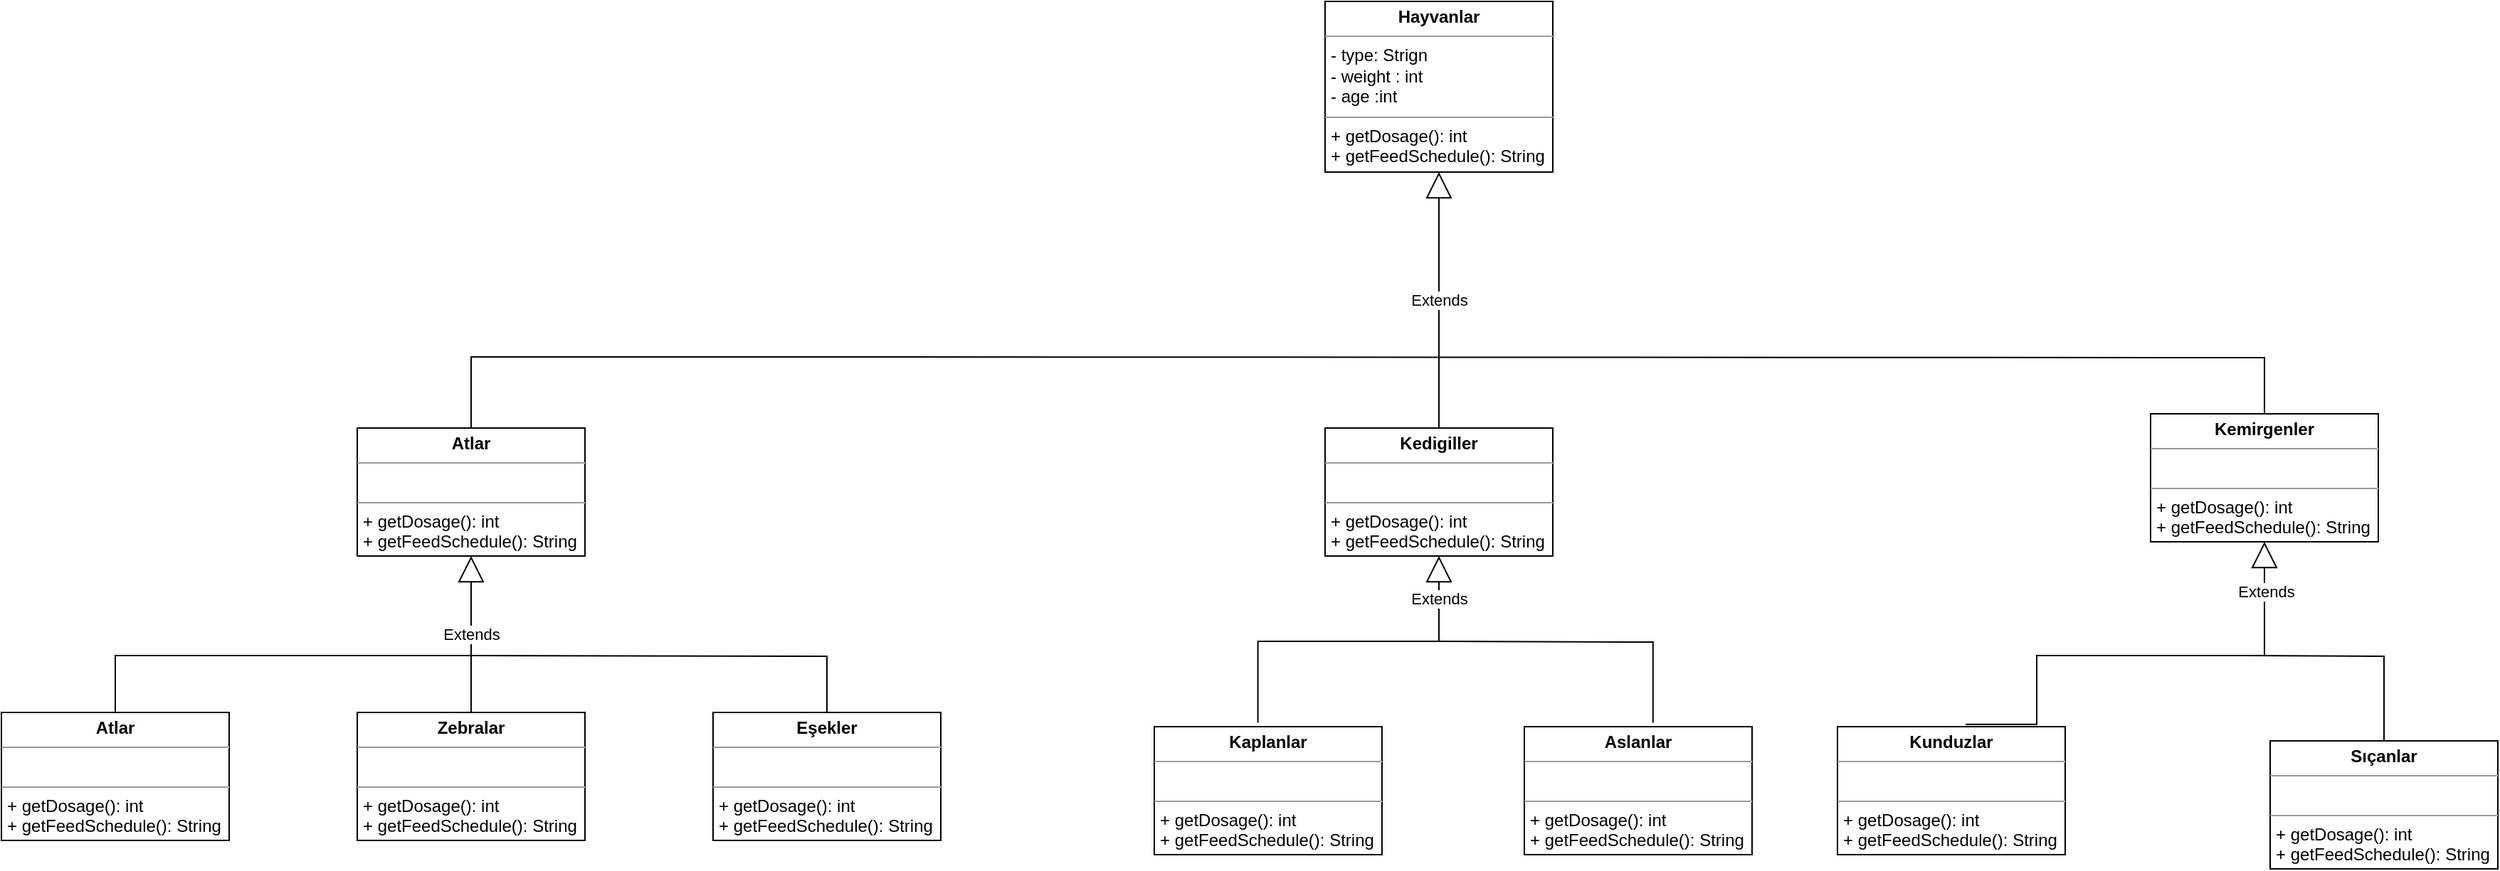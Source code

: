 <mxfile version="21.6.9" type="github">
  <diagram name="Page-1" id="929967ad-93f9-6ef4-fab6-5d389245f69c">
    <mxGraphModel dx="1050" dy="566" grid="1" gridSize="10" guides="1" tooltips="1" connect="1" arrows="1" fold="1" page="1" pageScale="1.5" pageWidth="1169" pageHeight="826" background="none" math="0" shadow="0">
      <root>
        <mxCell id="0" style=";html=1;" />
        <mxCell id="1" style=";html=1;" parent="0" />
        <mxCell id="WD0ij5VrC9FTPScvpOah-1" value="&lt;p style=&quot;margin:0px;margin-top:4px;text-align:center;&quot;&gt;&lt;b&gt;Hayvanlar&lt;/b&gt;&lt;/p&gt;&lt;hr size=&quot;1&quot;&gt;&lt;p style=&quot;margin:0px;margin-left:4px;&quot;&gt;- type: Strign&lt;/p&gt;&lt;p style=&quot;margin:0px;margin-left:4px;&quot;&gt;- weight : int&lt;/p&gt;&lt;p style=&quot;margin:0px;margin-left:4px;&quot;&gt;- age :int&lt;/p&gt;&lt;hr size=&quot;1&quot;&gt;&lt;p style=&quot;margin:0px;margin-left:4px;&quot;&gt;+ getDosage(): int&lt;/p&gt;&lt;p style=&quot;margin:0px;margin-left:4px;&quot;&gt;+ getFeedSchedule(): String&lt;/p&gt;" style="verticalAlign=top;align=left;overflow=fill;fontSize=12;fontFamily=Helvetica;html=1;whiteSpace=wrap;" vertex="1" parent="1">
          <mxGeometry x="930" y="210" width="160" height="120" as="geometry" />
        </mxCell>
        <mxCell id="WD0ij5VrC9FTPScvpOah-2" value="&lt;p style=&quot;margin:0px;margin-top:4px;text-align:center;&quot;&gt;&lt;b&gt;Sıçanlar&lt;/b&gt;&lt;/p&gt;&lt;hr size=&quot;1&quot;&gt;&lt;p style=&quot;margin:0px;margin-left:4px;&quot;&gt;&lt;br&gt;&lt;/p&gt;&lt;hr size=&quot;1&quot;&gt;&lt;p style=&quot;border-color: var(--border-color); margin: 0px 0px 0px 4px;&quot;&gt;+ getDosage(): int&lt;/p&gt;&lt;p style=&quot;border-color: var(--border-color); margin: 0px 0px 0px 4px;&quot;&gt;+ getFeedSchedule(): String&lt;/p&gt;" style="verticalAlign=top;align=left;overflow=fill;fontSize=12;fontFamily=Helvetica;html=1;whiteSpace=wrap;" vertex="1" parent="1">
          <mxGeometry x="1594" y="730" width="160" height="90" as="geometry" />
        </mxCell>
        <mxCell id="WD0ij5VrC9FTPScvpOah-3" value="&lt;p style=&quot;margin:0px;margin-top:4px;text-align:center;&quot;&gt;&lt;b&gt;Kemirgenler&lt;/b&gt;&lt;/p&gt;&lt;hr size=&quot;1&quot;&gt;&lt;p style=&quot;margin:0px;margin-left:4px;&quot;&gt;&lt;br&gt;&lt;/p&gt;&lt;hr size=&quot;1&quot;&gt;&lt;p style=&quot;border-color: var(--border-color); margin: 0px 0px 0px 4px;&quot;&gt;+ getDosage(): int&lt;/p&gt;&lt;p style=&quot;border-color: var(--border-color); margin: 0px 0px 0px 4px;&quot;&gt;+ getFeedSchedule(): String&lt;/p&gt;" style="verticalAlign=top;align=left;overflow=fill;fontSize=12;fontFamily=Helvetica;html=1;whiteSpace=wrap;" vertex="1" parent="1">
          <mxGeometry x="1510" y="500" width="160" height="90" as="geometry" />
        </mxCell>
        <mxCell id="WD0ij5VrC9FTPScvpOah-4" value="&lt;p style=&quot;margin:0px;margin-top:4px;text-align:center;&quot;&gt;&lt;b&gt;Kedigiller&lt;/b&gt;&lt;/p&gt;&lt;hr size=&quot;1&quot;&gt;&lt;p style=&quot;margin:0px;margin-left:4px;&quot;&gt;&lt;br&gt;&lt;/p&gt;&lt;hr size=&quot;1&quot;&gt;&lt;p style=&quot;border-color: var(--border-color); margin: 0px 0px 0px 4px;&quot;&gt;+ getDosage(): int&lt;/p&gt;&lt;p style=&quot;border-color: var(--border-color); margin: 0px 0px 0px 4px;&quot;&gt;+ getFeedSchedule(): String&lt;/p&gt;" style="verticalAlign=top;align=left;overflow=fill;fontSize=12;fontFamily=Helvetica;html=1;whiteSpace=wrap;" vertex="1" parent="1">
          <mxGeometry x="930" y="510" width="160" height="90" as="geometry" />
        </mxCell>
        <mxCell id="WD0ij5VrC9FTPScvpOah-5" value="&lt;p style=&quot;margin:0px;margin-top:4px;text-align:center;&quot;&gt;&lt;b&gt;Kaplanlar&lt;/b&gt;&lt;/p&gt;&lt;hr size=&quot;1&quot;&gt;&lt;p style=&quot;margin:0px;margin-left:4px;&quot;&gt;&lt;br&gt;&lt;/p&gt;&lt;hr size=&quot;1&quot;&gt;&lt;p style=&quot;border-color: var(--border-color); margin: 0px 0px 0px 4px;&quot;&gt;+ getDosage(): int&lt;/p&gt;&lt;p style=&quot;border-color: var(--border-color); margin: 0px 0px 0px 4px;&quot;&gt;+ getFeedSchedule(): String&lt;/p&gt;" style="verticalAlign=top;align=left;overflow=fill;fontSize=12;fontFamily=Helvetica;html=1;whiteSpace=wrap;" vertex="1" parent="1">
          <mxGeometry x="810" y="720" width="160" height="90" as="geometry" />
        </mxCell>
        <mxCell id="WD0ij5VrC9FTPScvpOah-6" value="&lt;p style=&quot;margin:0px;margin-top:4px;text-align:center;&quot;&gt;&lt;b&gt;Eşekler&lt;/b&gt;&lt;/p&gt;&lt;hr size=&quot;1&quot;&gt;&lt;p style=&quot;margin:0px;margin-left:4px;&quot;&gt;&lt;br&gt;&lt;/p&gt;&lt;hr size=&quot;1&quot;&gt;&lt;p style=&quot;border-color: var(--border-color); margin: 0px 0px 0px 4px;&quot;&gt;+ getDosage(): int&lt;/p&gt;&lt;p style=&quot;border-color: var(--border-color); margin: 0px 0px 0px 4px;&quot;&gt;+ getFeedSchedule(): String&lt;/p&gt;" style="verticalAlign=top;align=left;overflow=fill;fontSize=12;fontFamily=Helvetica;html=1;whiteSpace=wrap;" vertex="1" parent="1">
          <mxGeometry x="500" y="710" width="160" height="90" as="geometry" />
        </mxCell>
        <mxCell id="WD0ij5VrC9FTPScvpOah-7" value="&lt;p style=&quot;margin:0px;margin-top:4px;text-align:center;&quot;&gt;&lt;b&gt;Atlar&lt;/b&gt;&lt;/p&gt;&lt;hr size=&quot;1&quot;&gt;&lt;p style=&quot;margin:0px;margin-left:4px;&quot;&gt;&lt;br&gt;&lt;/p&gt;&lt;hr size=&quot;1&quot;&gt;&lt;p style=&quot;border-color: var(--border-color); margin: 0px 0px 0px 4px;&quot;&gt;+ getDosage(): int&lt;/p&gt;&lt;p style=&quot;border-color: var(--border-color); margin: 0px 0px 0px 4px;&quot;&gt;+ getFeedSchedule(): String&lt;/p&gt;" style="verticalAlign=top;align=left;overflow=fill;fontSize=12;fontFamily=Helvetica;html=1;whiteSpace=wrap;" vertex="1" parent="1">
          <mxGeometry y="710" width="160" height="90" as="geometry" />
        </mxCell>
        <mxCell id="WD0ij5VrC9FTPScvpOah-8" value="&lt;p style=&quot;margin:0px;margin-top:4px;text-align:center;&quot;&gt;&lt;b&gt;Atlar&lt;/b&gt;&lt;/p&gt;&lt;hr size=&quot;1&quot;&gt;&lt;p style=&quot;margin:0px;margin-left:4px;&quot;&gt;&lt;br&gt;&lt;/p&gt;&lt;hr size=&quot;1&quot;&gt;&lt;p style=&quot;border-color: var(--border-color); margin: 0px 0px 0px 4px;&quot;&gt;+ getDosage(): int&lt;/p&gt;&lt;p style=&quot;border-color: var(--border-color); margin: 0px 0px 0px 4px;&quot;&gt;+ getFeedSchedule(): String&lt;/p&gt;" style="verticalAlign=top;align=left;overflow=fill;fontSize=12;fontFamily=Helvetica;html=1;whiteSpace=wrap;" vertex="1" parent="1">
          <mxGeometry x="250" y="510" width="160" height="90" as="geometry" />
        </mxCell>
        <mxCell id="WD0ij5VrC9FTPScvpOah-9" value="Extends" style="endArrow=block;endSize=16;endFill=0;html=1;rounded=0;entryX=0.5;entryY=1;entryDx=0;entryDy=0;exitX=0.5;exitY=0;exitDx=0;exitDy=0;" edge="1" parent="1" source="WD0ij5VrC9FTPScvpOah-4" target="WD0ij5VrC9FTPScvpOah-1">
          <mxGeometry width="160" relative="1" as="geometry">
            <mxPoint x="460" y="530" as="sourcePoint" />
            <mxPoint x="620" y="530" as="targetPoint" />
          </mxGeometry>
        </mxCell>
        <mxCell id="WD0ij5VrC9FTPScvpOah-12" value="" style="endArrow=none;html=1;edgeStyle=orthogonalEdgeStyle;rounded=0;exitX=0.5;exitY=0;exitDx=0;exitDy=0;" edge="1" parent="1" source="WD0ij5VrC9FTPScvpOah-8">
          <mxGeometry relative="1" as="geometry">
            <mxPoint x="250" y="460" as="sourcePoint" />
            <mxPoint x="520" y="460" as="targetPoint" />
            <Array as="points">
              <mxPoint x="330" y="460" />
              <mxPoint x="520" y="460" />
            </Array>
          </mxGeometry>
        </mxCell>
        <mxCell id="WD0ij5VrC9FTPScvpOah-15" value="" style="endArrow=none;html=1;edgeStyle=orthogonalEdgeStyle;rounded=0;entryX=0.5;entryY=0;entryDx=0;entryDy=0;" edge="1" parent="1" target="WD0ij5VrC9FTPScvpOah-3">
          <mxGeometry relative="1" as="geometry">
            <mxPoint x="520" y="460" as="sourcePoint" />
            <mxPoint x="740" y="410" as="targetPoint" />
          </mxGeometry>
        </mxCell>
        <mxCell id="WD0ij5VrC9FTPScvpOah-19" value="&lt;p style=&quot;margin:0px;margin-top:4px;text-align:center;&quot;&gt;&lt;b&gt;Kunduzlar&lt;/b&gt;&lt;/p&gt;&lt;hr size=&quot;1&quot;&gt;&lt;p style=&quot;margin:0px;margin-left:4px;&quot;&gt;&lt;br&gt;&lt;/p&gt;&lt;hr size=&quot;1&quot;&gt;&lt;p style=&quot;border-color: var(--border-color); margin: 0px 0px 0px 4px;&quot;&gt;+ getDosage(): int&lt;/p&gt;&lt;p style=&quot;border-color: var(--border-color); margin: 0px 0px 0px 4px;&quot;&gt;+ getFeedSchedule(): String&lt;/p&gt;" style="verticalAlign=top;align=left;overflow=fill;fontSize=12;fontFamily=Helvetica;html=1;whiteSpace=wrap;" vertex="1" parent="1">
          <mxGeometry x="1290" y="720" width="160" height="90" as="geometry" />
        </mxCell>
        <mxCell id="WD0ij5VrC9FTPScvpOah-20" value="&lt;p style=&quot;margin:0px;margin-top:4px;text-align:center;&quot;&gt;&lt;b&gt;Aslanlar&lt;/b&gt;&lt;/p&gt;&lt;hr size=&quot;1&quot;&gt;&lt;p style=&quot;margin:0px;margin-left:4px;&quot;&gt;&lt;br&gt;&lt;/p&gt;&lt;hr size=&quot;1&quot;&gt;&lt;p style=&quot;border-color: var(--border-color); margin: 0px 0px 0px 4px;&quot;&gt;+ getDosage(): int&lt;/p&gt;&lt;p style=&quot;border-color: var(--border-color); margin: 0px 0px 0px 4px;&quot;&gt;+ getFeedSchedule(): String&lt;/p&gt;" style="verticalAlign=top;align=left;overflow=fill;fontSize=12;fontFamily=Helvetica;html=1;whiteSpace=wrap;" vertex="1" parent="1">
          <mxGeometry x="1070" y="720" width="160" height="90" as="geometry" />
        </mxCell>
        <mxCell id="WD0ij5VrC9FTPScvpOah-21" value="&lt;p style=&quot;margin:0px;margin-top:4px;text-align:center;&quot;&gt;&lt;b&gt;Zebralar&lt;/b&gt;&lt;/p&gt;&lt;hr size=&quot;1&quot;&gt;&lt;p style=&quot;margin:0px;margin-left:4px;&quot;&gt;&lt;br&gt;&lt;/p&gt;&lt;hr size=&quot;1&quot;&gt;&lt;p style=&quot;border-color: var(--border-color); margin: 0px 0px 0px 4px;&quot;&gt;+ getDosage(): int&lt;/p&gt;&lt;p style=&quot;border-color: var(--border-color); margin: 0px 0px 0px 4px;&quot;&gt;+ getFeedSchedule(): String&lt;/p&gt;" style="verticalAlign=top;align=left;overflow=fill;fontSize=12;fontFamily=Helvetica;html=1;whiteSpace=wrap;" vertex="1" parent="1">
          <mxGeometry x="250" y="710" width="160" height="90" as="geometry" />
        </mxCell>
        <mxCell id="WD0ij5VrC9FTPScvpOah-26" value="Extends" style="endArrow=block;endSize=16;endFill=0;html=1;rounded=0;entryX=0.5;entryY=1;entryDx=0;entryDy=0;" edge="1" parent="1" target="WD0ij5VrC9FTPScvpOah-3">
          <mxGeometry x="0.125" y="-1" width="160" relative="1" as="geometry">
            <mxPoint x="1590" y="670" as="sourcePoint" />
            <mxPoint x="1450" y="619" as="targetPoint" />
            <mxPoint as="offset" />
          </mxGeometry>
        </mxCell>
        <mxCell id="WD0ij5VrC9FTPScvpOah-27" value="Extends" style="endArrow=block;endSize=16;endFill=0;html=1;rounded=0;entryX=0.5;entryY=1;entryDx=0;entryDy=0;" edge="1" parent="1" target="WD0ij5VrC9FTPScvpOah-4">
          <mxGeometry width="160" relative="1" as="geometry">
            <mxPoint x="1010" y="660" as="sourcePoint" />
            <mxPoint x="1020" y="640" as="targetPoint" />
          </mxGeometry>
        </mxCell>
        <mxCell id="WD0ij5VrC9FTPScvpOah-32" value="" style="endArrow=none;html=1;edgeStyle=orthogonalEdgeStyle;rounded=0;exitX=0.5;exitY=0;exitDx=0;exitDy=0;" edge="1" parent="1" source="WD0ij5VrC9FTPScvpOah-7">
          <mxGeometry relative="1" as="geometry">
            <mxPoint x="170" y="670" as="sourcePoint" />
            <mxPoint x="330" y="670" as="targetPoint" />
            <Array as="points">
              <mxPoint x="80" y="670" />
            </Array>
          </mxGeometry>
        </mxCell>
        <mxCell id="WD0ij5VrC9FTPScvpOah-35" value="Extends" style="endArrow=block;endSize=16;endFill=0;html=1;rounded=0;entryX=0.5;entryY=1;entryDx=0;entryDy=0;exitX=0.5;exitY=0;exitDx=0;exitDy=0;" edge="1" parent="1" source="WD0ij5VrC9FTPScvpOah-21" target="WD0ij5VrC9FTPScvpOah-8">
          <mxGeometry width="160" relative="1" as="geometry">
            <mxPoint x="230" y="700" as="sourcePoint" />
            <mxPoint x="390" y="700" as="targetPoint" />
          </mxGeometry>
        </mxCell>
        <mxCell id="WD0ij5VrC9FTPScvpOah-36" value="" style="endArrow=none;html=1;edgeStyle=orthogonalEdgeStyle;rounded=0;entryX=0.5;entryY=0;entryDx=0;entryDy=0;" edge="1" parent="1" target="WD0ij5VrC9FTPScvpOah-6">
          <mxGeometry relative="1" as="geometry">
            <mxPoint x="330" y="670" as="sourcePoint" />
            <mxPoint x="490" y="670" as="targetPoint" />
          </mxGeometry>
        </mxCell>
        <mxCell id="WD0ij5VrC9FTPScvpOah-39" value="" style="endArrow=none;html=1;edgeStyle=orthogonalEdgeStyle;rounded=0;exitX=0.455;exitY=-0.031;exitDx=0;exitDy=0;exitPerimeter=0;" edge="1" parent="1" source="WD0ij5VrC9FTPScvpOah-5">
          <mxGeometry relative="1" as="geometry">
            <mxPoint x="850" y="660" as="sourcePoint" />
            <mxPoint x="1010" y="650" as="targetPoint" />
            <Array as="points">
              <mxPoint x="883" y="660" />
              <mxPoint x="1010" y="660" />
            </Array>
          </mxGeometry>
        </mxCell>
        <mxCell id="WD0ij5VrC9FTPScvpOah-42" value="" style="endArrow=none;html=1;edgeStyle=orthogonalEdgeStyle;rounded=0;entryX=0.565;entryY=-0.031;entryDx=0;entryDy=0;entryPerimeter=0;" edge="1" parent="1" target="WD0ij5VrC9FTPScvpOah-20">
          <mxGeometry relative="1" as="geometry">
            <mxPoint x="1010" y="660" as="sourcePoint" />
            <mxPoint x="1160" y="680" as="targetPoint" />
          </mxGeometry>
        </mxCell>
        <mxCell id="WD0ij5VrC9FTPScvpOah-45" value="" style="endArrow=none;html=1;edgeStyle=orthogonalEdgeStyle;rounded=0;entryX=0.5;entryY=0;entryDx=0;entryDy=0;" edge="1" parent="1" target="WD0ij5VrC9FTPScvpOah-2">
          <mxGeometry relative="1" as="geometry">
            <mxPoint x="1580" y="670" as="sourcePoint" />
            <mxPoint x="1740" y="670" as="targetPoint" />
          </mxGeometry>
        </mxCell>
        <mxCell id="WD0ij5VrC9FTPScvpOah-48" value="" style="endArrow=none;html=1;edgeStyle=orthogonalEdgeStyle;rounded=0;exitX=0.563;exitY=-0.018;exitDx=0;exitDy=0;exitPerimeter=0;" edge="1" parent="1" source="WD0ij5VrC9FTPScvpOah-19">
          <mxGeometry relative="1" as="geometry">
            <mxPoint x="1430" y="670" as="sourcePoint" />
            <mxPoint x="1590" y="670" as="targetPoint" />
            <Array as="points">
              <mxPoint x="1430" y="670" />
            </Array>
          </mxGeometry>
        </mxCell>
      </root>
    </mxGraphModel>
  </diagram>
</mxfile>
